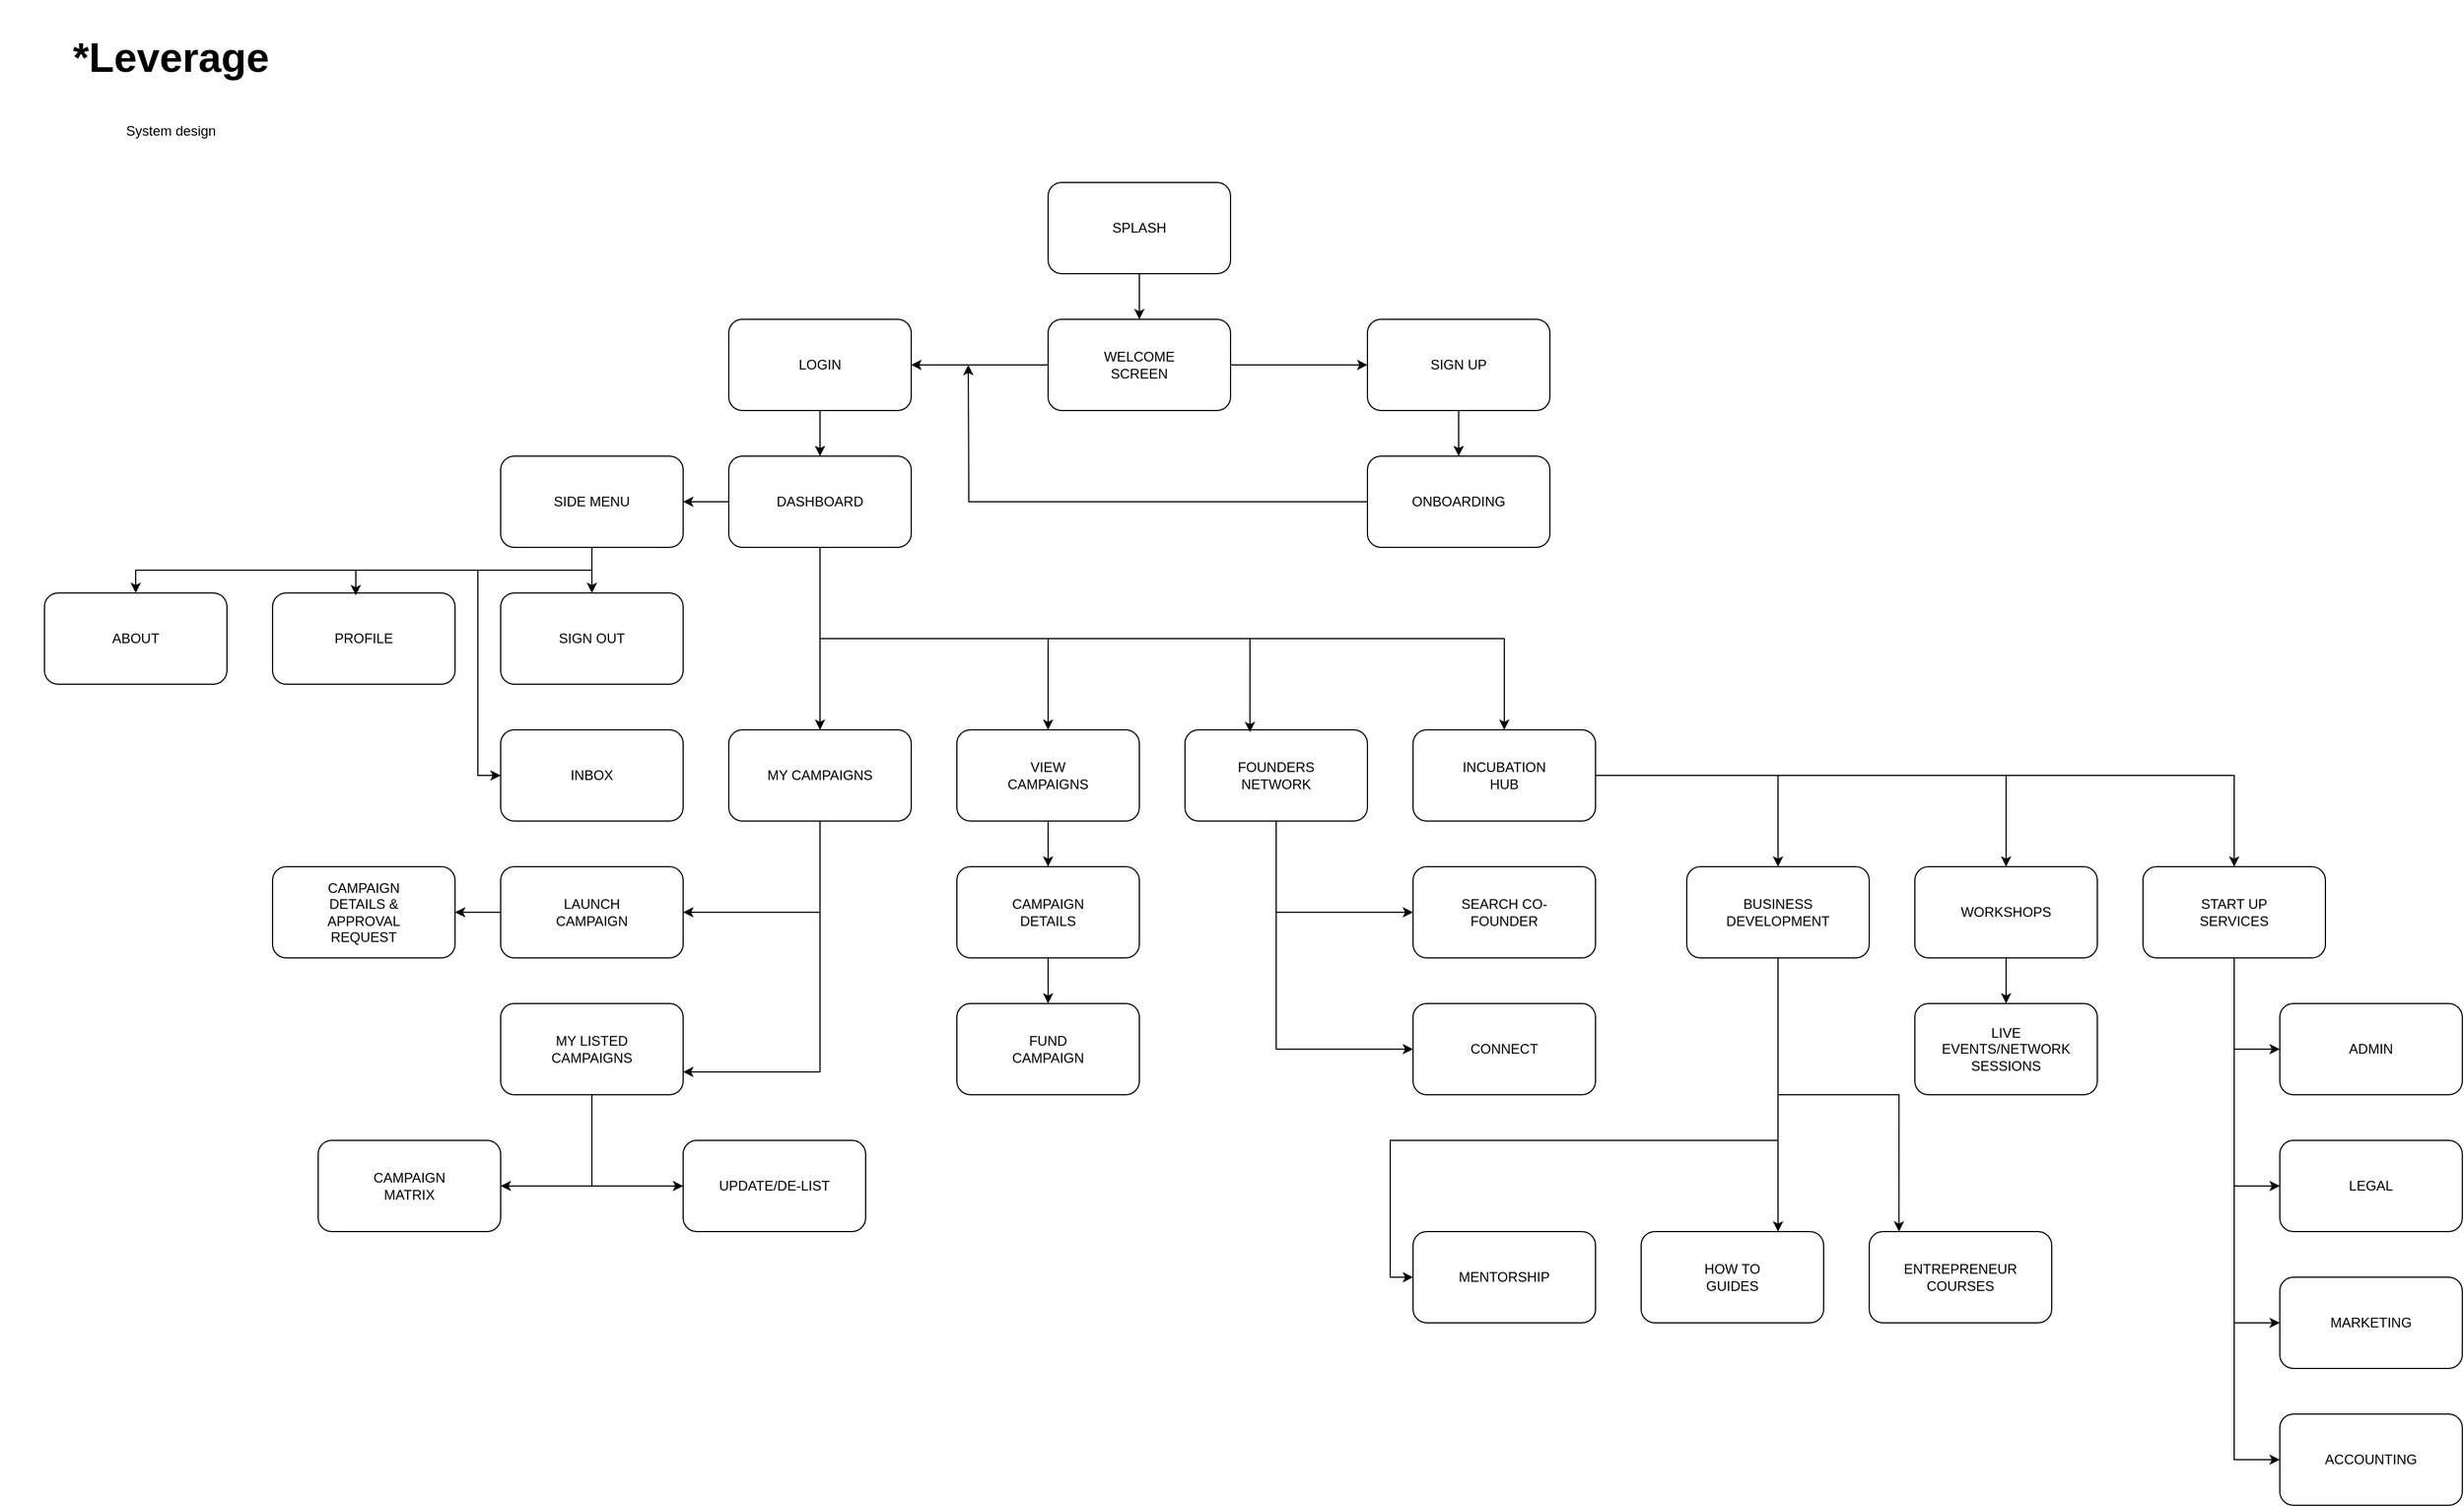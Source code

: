 <mxfile version="14.6.13" type="device"><diagram id="YHV6tKAvqgMJ5rD_SbO2" name="Page-1"><mxGraphModel dx="1422" dy="822" grid="1" gridSize="10" guides="1" tooltips="1" connect="1" arrows="1" fold="1" page="1" pageScale="1" pageWidth="2336" pageHeight="1654" math="0" shadow="0"><root><mxCell id="0"/><mxCell id="1" parent="0"/><mxCell id="DK4OvTOkJoZ1-mjbu2nH-1" value="&lt;b&gt;&lt;font style=&quot;font-size: 36px&quot;&gt;*Leverage&lt;/font&gt;&lt;/b&gt;" style="text;html=1;strokeColor=none;fillColor=none;align=center;verticalAlign=middle;whiteSpace=wrap;rounded=0;" parent="1" vertex="1"><mxGeometry x="1" width="300" height="100" as="geometry"/></mxCell><mxCell id="DK4OvTOkJoZ1-mjbu2nH-2" value="System design" style="text;html=1;strokeColor=none;fillColor=none;align=center;verticalAlign=middle;whiteSpace=wrap;rounded=0;" parent="1" vertex="1"><mxGeometry x="101" y="100" width="100" height="30" as="geometry"/></mxCell><mxCell id="DK4OvTOkJoZ1-mjbu2nH-7" value="" style="group" parent="1" vertex="1" connectable="0"><mxGeometry x="920" y="160" width="160" height="80" as="geometry"/></mxCell><mxCell id="DK4OvTOkJoZ1-mjbu2nH-5" value="" style="rounded=1;whiteSpace=wrap;html=1;" parent="DK4OvTOkJoZ1-mjbu2nH-7" vertex="1"><mxGeometry width="160" height="80" as="geometry"/></mxCell><mxCell id="DK4OvTOkJoZ1-mjbu2nH-6" value="SPLASH" style="text;html=1;strokeColor=none;fillColor=none;align=center;verticalAlign=middle;whiteSpace=wrap;rounded=0;" parent="DK4OvTOkJoZ1-mjbu2nH-7" vertex="1"><mxGeometry x="30" y="25" width="100" height="30" as="geometry"/></mxCell><mxCell id="DK4OvTOkJoZ1-mjbu2nH-8" value="" style="group" parent="1" vertex="1" connectable="0"><mxGeometry x="640" y="280" width="160" height="80" as="geometry"/></mxCell><mxCell id="DK4OvTOkJoZ1-mjbu2nH-9" value="" style="rounded=1;whiteSpace=wrap;html=1;" parent="DK4OvTOkJoZ1-mjbu2nH-8" vertex="1"><mxGeometry width="160" height="80" as="geometry"/></mxCell><mxCell id="DK4OvTOkJoZ1-mjbu2nH-10" value="LOGIN" style="text;html=1;strokeColor=none;fillColor=none;align=center;verticalAlign=middle;whiteSpace=wrap;rounded=0;" parent="DK4OvTOkJoZ1-mjbu2nH-8" vertex="1"><mxGeometry x="30" y="25" width="100" height="30" as="geometry"/></mxCell><mxCell id="DK4OvTOkJoZ1-mjbu2nH-11" value="" style="group" parent="1" vertex="1" connectable="0"><mxGeometry x="1200" y="280" width="160" height="80" as="geometry"/></mxCell><mxCell id="DK4OvTOkJoZ1-mjbu2nH-3" value="" style="rounded=1;whiteSpace=wrap;html=1;" parent="DK4OvTOkJoZ1-mjbu2nH-11" vertex="1"><mxGeometry width="160" height="80" as="geometry"/></mxCell><mxCell id="DK4OvTOkJoZ1-mjbu2nH-4" value="SIGN UP" style="text;html=1;strokeColor=none;fillColor=none;align=center;verticalAlign=middle;whiteSpace=wrap;rounded=0;" parent="DK4OvTOkJoZ1-mjbu2nH-11" vertex="1"><mxGeometry x="30" y="25" width="100" height="30" as="geometry"/></mxCell><mxCell id="DK4OvTOkJoZ1-mjbu2nH-12" value="" style="group" parent="1" vertex="1" connectable="0"><mxGeometry x="1200" y="400" width="160" height="80" as="geometry"/></mxCell><mxCell id="DK4OvTOkJoZ1-mjbu2nH-13" value="" style="rounded=1;whiteSpace=wrap;html=1;" parent="DK4OvTOkJoZ1-mjbu2nH-12" vertex="1"><mxGeometry width="160" height="80" as="geometry"/></mxCell><mxCell id="DK4OvTOkJoZ1-mjbu2nH-14" value="ONBOARDING" style="text;html=1;strokeColor=none;fillColor=none;align=center;verticalAlign=middle;whiteSpace=wrap;rounded=0;" parent="DK4OvTOkJoZ1-mjbu2nH-12" vertex="1"><mxGeometry x="30" y="25" width="100" height="30" as="geometry"/></mxCell><mxCell id="DK4OvTOkJoZ1-mjbu2nH-15" value="" style="group" parent="1" vertex="1" connectable="0"><mxGeometry x="920" y="280" width="160" height="80" as="geometry"/></mxCell><mxCell id="DK4OvTOkJoZ1-mjbu2nH-16" value="" style="rounded=1;whiteSpace=wrap;html=1;" parent="DK4OvTOkJoZ1-mjbu2nH-15" vertex="1"><mxGeometry width="160" height="80" as="geometry"/></mxCell><mxCell id="DK4OvTOkJoZ1-mjbu2nH-17" value="WELCOME SCREEN" style="text;html=1;strokeColor=none;fillColor=none;align=center;verticalAlign=middle;whiteSpace=wrap;rounded=0;" parent="DK4OvTOkJoZ1-mjbu2nH-15" vertex="1"><mxGeometry x="30" y="25" width="100" height="30" as="geometry"/></mxCell><mxCell id="DK4OvTOkJoZ1-mjbu2nH-18" value="" style="group" parent="1" vertex="1" connectable="0"><mxGeometry x="640" y="400" width="160" height="80" as="geometry"/></mxCell><mxCell id="DK4OvTOkJoZ1-mjbu2nH-19" value="" style="rounded=1;whiteSpace=wrap;html=1;" parent="DK4OvTOkJoZ1-mjbu2nH-18" vertex="1"><mxGeometry width="160" height="80" as="geometry"/></mxCell><mxCell id="DK4OvTOkJoZ1-mjbu2nH-20" value="DASHBOARD" style="text;html=1;strokeColor=none;fillColor=none;align=center;verticalAlign=middle;whiteSpace=wrap;rounded=0;" parent="DK4OvTOkJoZ1-mjbu2nH-18" vertex="1"><mxGeometry x="30" y="25" width="100" height="30" as="geometry"/></mxCell><mxCell id="DK4OvTOkJoZ1-mjbu2nH-21" value="" style="group" parent="1" vertex="1" connectable="0"><mxGeometry x="240" y="520" width="160" height="80" as="geometry"/></mxCell><mxCell id="DK4OvTOkJoZ1-mjbu2nH-22" value="" style="rounded=1;whiteSpace=wrap;html=1;" parent="DK4OvTOkJoZ1-mjbu2nH-21" vertex="1"><mxGeometry width="160" height="80" as="geometry"/></mxCell><mxCell id="DK4OvTOkJoZ1-mjbu2nH-23" value="PROFILE" style="text;html=1;strokeColor=none;fillColor=none;align=center;verticalAlign=middle;whiteSpace=wrap;rounded=0;" parent="DK4OvTOkJoZ1-mjbu2nH-21" vertex="1"><mxGeometry x="30" y="25" width="100" height="30" as="geometry"/></mxCell><mxCell id="DK4OvTOkJoZ1-mjbu2nH-24" value="" style="group" parent="1" vertex="1" connectable="0"><mxGeometry x="640" y="640" width="160" height="80" as="geometry"/></mxCell><mxCell id="DK4OvTOkJoZ1-mjbu2nH-25" value="" style="rounded=1;whiteSpace=wrap;html=1;" parent="DK4OvTOkJoZ1-mjbu2nH-24" vertex="1"><mxGeometry width="160" height="80" as="geometry"/></mxCell><mxCell id="DK4OvTOkJoZ1-mjbu2nH-26" value="MY CAMPAIGNS" style="text;html=1;strokeColor=none;fillColor=none;align=center;verticalAlign=middle;whiteSpace=wrap;rounded=0;" parent="DK4OvTOkJoZ1-mjbu2nH-24" vertex="1"><mxGeometry x="30" y="25" width="100" height="30" as="geometry"/></mxCell><mxCell id="DK4OvTOkJoZ1-mjbu2nH-33" value="" style="group" parent="1" vertex="1" connectable="0"><mxGeometry x="440" y="400" width="160" height="80" as="geometry"/></mxCell><mxCell id="DK4OvTOkJoZ1-mjbu2nH-34" value="" style="rounded=1;whiteSpace=wrap;html=1;" parent="DK4OvTOkJoZ1-mjbu2nH-33" vertex="1"><mxGeometry width="160" height="80" as="geometry"/></mxCell><mxCell id="DK4OvTOkJoZ1-mjbu2nH-35" value="SIDE MENU" style="text;html=1;strokeColor=none;fillColor=none;align=center;verticalAlign=middle;whiteSpace=wrap;rounded=0;" parent="DK4OvTOkJoZ1-mjbu2nH-33" vertex="1"><mxGeometry x="30" y="25" width="100" height="30" as="geometry"/></mxCell><mxCell id="DK4OvTOkJoZ1-mjbu2nH-36" value="" style="group" parent="1" vertex="1" connectable="0"><mxGeometry x="440" y="520" width="160" height="80" as="geometry"/></mxCell><mxCell id="DK4OvTOkJoZ1-mjbu2nH-37" value="" style="rounded=1;whiteSpace=wrap;html=1;" parent="DK4OvTOkJoZ1-mjbu2nH-36" vertex="1"><mxGeometry width="160" height="80" as="geometry"/></mxCell><mxCell id="DK4OvTOkJoZ1-mjbu2nH-38" value="SIGN OUT" style="text;html=1;strokeColor=none;fillColor=none;align=center;verticalAlign=middle;whiteSpace=wrap;rounded=0;" parent="DK4OvTOkJoZ1-mjbu2nH-36" vertex="1"><mxGeometry x="30" y="25" width="100" height="30" as="geometry"/></mxCell><mxCell id="DK4OvTOkJoZ1-mjbu2nH-39" value="" style="group" parent="1" vertex="1" connectable="0"><mxGeometry x="440" y="760" width="160" height="80" as="geometry"/></mxCell><mxCell id="DK4OvTOkJoZ1-mjbu2nH-40" value="" style="rounded=1;whiteSpace=wrap;html=1;" parent="DK4OvTOkJoZ1-mjbu2nH-39" vertex="1"><mxGeometry width="160" height="80" as="geometry"/></mxCell><mxCell id="DK4OvTOkJoZ1-mjbu2nH-41" value="LAUNCH CAMPAIGN" style="text;html=1;strokeColor=none;fillColor=none;align=center;verticalAlign=middle;whiteSpace=wrap;rounded=0;" parent="DK4OvTOkJoZ1-mjbu2nH-39" vertex="1"><mxGeometry x="30" y="25" width="100" height="30" as="geometry"/></mxCell><mxCell id="DK4OvTOkJoZ1-mjbu2nH-42" value="" style="group" parent="1" vertex="1" connectable="0"><mxGeometry x="840" y="640" width="160" height="80" as="geometry"/></mxCell><mxCell id="DK4OvTOkJoZ1-mjbu2nH-43" value="" style="rounded=1;whiteSpace=wrap;html=1;" parent="DK4OvTOkJoZ1-mjbu2nH-42" vertex="1"><mxGeometry width="160" height="80" as="geometry"/></mxCell><mxCell id="DK4OvTOkJoZ1-mjbu2nH-44" value="VIEW CAMPAIGNS" style="text;html=1;strokeColor=none;fillColor=none;align=center;verticalAlign=middle;whiteSpace=wrap;rounded=0;" parent="DK4OvTOkJoZ1-mjbu2nH-42" vertex="1"><mxGeometry x="30" y="25" width="100" height="30" as="geometry"/></mxCell><mxCell id="DK4OvTOkJoZ1-mjbu2nH-45" value="" style="group" parent="1" vertex="1" connectable="0"><mxGeometry x="1240" y="880" width="160" height="80" as="geometry"/></mxCell><mxCell id="DK4OvTOkJoZ1-mjbu2nH-46" value="" style="rounded=1;whiteSpace=wrap;html=1;" parent="DK4OvTOkJoZ1-mjbu2nH-45" vertex="1"><mxGeometry width="160" height="80" as="geometry"/></mxCell><mxCell id="DK4OvTOkJoZ1-mjbu2nH-47" value="CONNECT" style="text;html=1;strokeColor=none;fillColor=none;align=center;verticalAlign=middle;whiteSpace=wrap;rounded=0;" parent="DK4OvTOkJoZ1-mjbu2nH-45" vertex="1"><mxGeometry x="30" y="25" width="100" height="30" as="geometry"/></mxCell><mxCell id="DK4OvTOkJoZ1-mjbu2nH-48" value="" style="group" parent="1" vertex="1" connectable="0"><mxGeometry x="1040" y="640" width="160" height="80" as="geometry"/></mxCell><mxCell id="DK4OvTOkJoZ1-mjbu2nH-49" value="" style="rounded=1;whiteSpace=wrap;html=1;" parent="DK4OvTOkJoZ1-mjbu2nH-48" vertex="1"><mxGeometry width="160" height="80" as="geometry"/></mxCell><mxCell id="DK4OvTOkJoZ1-mjbu2nH-50" value="FOUNDERS NETWORK" style="text;html=1;strokeColor=none;fillColor=none;align=center;verticalAlign=middle;whiteSpace=wrap;rounded=0;" parent="DK4OvTOkJoZ1-mjbu2nH-48" vertex="1"><mxGeometry x="30" y="25" width="100" height="30" as="geometry"/></mxCell><mxCell id="DK4OvTOkJoZ1-mjbu2nH-51" value="" style="group" parent="1" vertex="1" connectable="0"><mxGeometry x="440" y="880" width="160" height="80" as="geometry"/></mxCell><mxCell id="DK4OvTOkJoZ1-mjbu2nH-52" value="" style="rounded=1;whiteSpace=wrap;html=1;" parent="DK4OvTOkJoZ1-mjbu2nH-51" vertex="1"><mxGeometry width="160" height="80" as="geometry"/></mxCell><mxCell id="DK4OvTOkJoZ1-mjbu2nH-53" value="MY LISTED CAMPAIGNS" style="text;html=1;strokeColor=none;fillColor=none;align=center;verticalAlign=middle;whiteSpace=wrap;rounded=0;" parent="DK4OvTOkJoZ1-mjbu2nH-51" vertex="1"><mxGeometry x="30" y="25" width="100" height="30" as="geometry"/></mxCell><mxCell id="DK4OvTOkJoZ1-mjbu2nH-54" value="" style="group" parent="1" vertex="1" connectable="0"><mxGeometry x="840" y="880" width="160" height="80" as="geometry"/></mxCell><mxCell id="DK4OvTOkJoZ1-mjbu2nH-55" value="" style="rounded=1;whiteSpace=wrap;html=1;" parent="DK4OvTOkJoZ1-mjbu2nH-54" vertex="1"><mxGeometry width="160" height="80" as="geometry"/></mxCell><mxCell id="DK4OvTOkJoZ1-mjbu2nH-56" value="FUND CAMPAIGN" style="text;html=1;strokeColor=none;fillColor=none;align=center;verticalAlign=middle;whiteSpace=wrap;rounded=0;" parent="DK4OvTOkJoZ1-mjbu2nH-54" vertex="1"><mxGeometry x="30" y="25" width="100" height="30" as="geometry"/></mxCell><mxCell id="DK4OvTOkJoZ1-mjbu2nH-57" value="" style="group" parent="1" vertex="1" connectable="0"><mxGeometry x="1240" y="760" width="160" height="80" as="geometry"/></mxCell><mxCell id="DK4OvTOkJoZ1-mjbu2nH-58" value="" style="rounded=1;whiteSpace=wrap;html=1;" parent="DK4OvTOkJoZ1-mjbu2nH-57" vertex="1"><mxGeometry width="160" height="80" as="geometry"/></mxCell><mxCell id="DK4OvTOkJoZ1-mjbu2nH-59" value="SEARCH CO-FOUNDER" style="text;html=1;strokeColor=none;fillColor=none;align=center;verticalAlign=middle;whiteSpace=wrap;rounded=0;" parent="DK4OvTOkJoZ1-mjbu2nH-57" vertex="1"><mxGeometry x="30" y="25" width="100" height="30" as="geometry"/></mxCell><mxCell id="DK4OvTOkJoZ1-mjbu2nH-60" value="" style="group" parent="1" vertex="1" connectable="0"><mxGeometry x="840" y="760" width="160" height="80" as="geometry"/></mxCell><mxCell id="DK4OvTOkJoZ1-mjbu2nH-61" value="" style="rounded=1;whiteSpace=wrap;html=1;" parent="DK4OvTOkJoZ1-mjbu2nH-60" vertex="1"><mxGeometry width="160" height="80" as="geometry"/></mxCell><mxCell id="DK4OvTOkJoZ1-mjbu2nH-62" value="CAMPAIGN DETAILS" style="text;html=1;strokeColor=none;fillColor=none;align=center;verticalAlign=middle;whiteSpace=wrap;rounded=0;" parent="DK4OvTOkJoZ1-mjbu2nH-60" vertex="1"><mxGeometry x="30" y="25" width="100" height="30" as="geometry"/></mxCell><mxCell id="DK4OvTOkJoZ1-mjbu2nH-64" value="" style="group" parent="1" vertex="1" connectable="0"><mxGeometry x="600" y="1000" width="160" height="80" as="geometry"/></mxCell><mxCell id="DK4OvTOkJoZ1-mjbu2nH-65" value="" style="rounded=1;whiteSpace=wrap;html=1;" parent="DK4OvTOkJoZ1-mjbu2nH-64" vertex="1"><mxGeometry width="160" height="80" as="geometry"/></mxCell><mxCell id="DK4OvTOkJoZ1-mjbu2nH-66" value="UPDATE/DE-LIST" style="text;html=1;strokeColor=none;fillColor=none;align=center;verticalAlign=middle;whiteSpace=wrap;rounded=0;" parent="DK4OvTOkJoZ1-mjbu2nH-64" vertex="1"><mxGeometry x="30" y="25" width="100" height="30" as="geometry"/></mxCell><mxCell id="DK4OvTOkJoZ1-mjbu2nH-67" value="" style="group" parent="1" vertex="1" connectable="0"><mxGeometry x="280" y="1000" width="160" height="80" as="geometry"/></mxCell><mxCell id="DK4OvTOkJoZ1-mjbu2nH-68" value="" style="rounded=1;whiteSpace=wrap;html=1;" parent="DK4OvTOkJoZ1-mjbu2nH-67" vertex="1"><mxGeometry width="160" height="80" as="geometry"/></mxCell><mxCell id="DK4OvTOkJoZ1-mjbu2nH-69" value="CAMPAIGN MATRIX" style="text;html=1;strokeColor=none;fillColor=none;align=center;verticalAlign=middle;whiteSpace=wrap;rounded=0;" parent="DK4OvTOkJoZ1-mjbu2nH-67" vertex="1"><mxGeometry x="30" y="25" width="100" height="30" as="geometry"/></mxCell><mxCell id="DK4OvTOkJoZ1-mjbu2nH-70" value="" style="group" parent="1" vertex="1" connectable="0"><mxGeometry x="240" y="760" width="160" height="80" as="geometry"/></mxCell><mxCell id="DK4OvTOkJoZ1-mjbu2nH-71" value="" style="rounded=1;whiteSpace=wrap;html=1;" parent="DK4OvTOkJoZ1-mjbu2nH-70" vertex="1"><mxGeometry width="160" height="80" as="geometry"/></mxCell><mxCell id="DK4OvTOkJoZ1-mjbu2nH-72" value="CAMPAIGN DETAILS &amp;amp; APPROVAL REQUEST" style="text;html=1;strokeColor=none;fillColor=none;align=center;verticalAlign=middle;whiteSpace=wrap;rounded=0;" parent="DK4OvTOkJoZ1-mjbu2nH-70" vertex="1"><mxGeometry x="30" y="25" width="100" height="30" as="geometry"/></mxCell><mxCell id="DK4OvTOkJoZ1-mjbu2nH-73" style="edgeStyle=orthogonalEdgeStyle;rounded=0;orthogonalLoop=1;jettySize=auto;html=1;exitX=0.5;exitY=1;exitDx=0;exitDy=0;entryX=0.5;entryY=0;entryDx=0;entryDy=0;" parent="1" source="DK4OvTOkJoZ1-mjbu2nH-5" target="DK4OvTOkJoZ1-mjbu2nH-16" edge="1"><mxGeometry relative="1" as="geometry"/></mxCell><mxCell id="DK4OvTOkJoZ1-mjbu2nH-74" style="edgeStyle=orthogonalEdgeStyle;rounded=0;orthogonalLoop=1;jettySize=auto;html=1;exitX=1;exitY=0.5;exitDx=0;exitDy=0;entryX=0;entryY=0.5;entryDx=0;entryDy=0;" parent="1" source="DK4OvTOkJoZ1-mjbu2nH-16" target="DK4OvTOkJoZ1-mjbu2nH-3" edge="1"><mxGeometry relative="1" as="geometry"/></mxCell><mxCell id="DK4OvTOkJoZ1-mjbu2nH-75" style="edgeStyle=orthogonalEdgeStyle;rounded=0;orthogonalLoop=1;jettySize=auto;html=1;exitX=0;exitY=0.5;exitDx=0;exitDy=0;entryX=1;entryY=0.5;entryDx=0;entryDy=0;" parent="1" source="DK4OvTOkJoZ1-mjbu2nH-16" target="DK4OvTOkJoZ1-mjbu2nH-9" edge="1"><mxGeometry relative="1" as="geometry"/></mxCell><mxCell id="DK4OvTOkJoZ1-mjbu2nH-76" style="edgeStyle=orthogonalEdgeStyle;rounded=0;orthogonalLoop=1;jettySize=auto;html=1;exitX=0.5;exitY=1;exitDx=0;exitDy=0;entryX=0.5;entryY=0;entryDx=0;entryDy=0;" parent="1" source="DK4OvTOkJoZ1-mjbu2nH-3" target="DK4OvTOkJoZ1-mjbu2nH-13" edge="1"><mxGeometry relative="1" as="geometry"/></mxCell><mxCell id="DK4OvTOkJoZ1-mjbu2nH-77" style="edgeStyle=orthogonalEdgeStyle;rounded=0;orthogonalLoop=1;jettySize=auto;html=1;exitX=0;exitY=0.5;exitDx=0;exitDy=0;" parent="1" source="DK4OvTOkJoZ1-mjbu2nH-13" edge="1"><mxGeometry relative="1" as="geometry"><mxPoint x="850" y="320" as="targetPoint"/></mxGeometry></mxCell><mxCell id="DK4OvTOkJoZ1-mjbu2nH-78" style="edgeStyle=orthogonalEdgeStyle;rounded=0;orthogonalLoop=1;jettySize=auto;html=1;exitX=0.5;exitY=1;exitDx=0;exitDy=0;entryX=0.5;entryY=0;entryDx=0;entryDy=0;" parent="1" source="DK4OvTOkJoZ1-mjbu2nH-9" target="DK4OvTOkJoZ1-mjbu2nH-19" edge="1"><mxGeometry relative="1" as="geometry"/></mxCell><mxCell id="DK4OvTOkJoZ1-mjbu2nH-79" style="edgeStyle=orthogonalEdgeStyle;rounded=0;orthogonalLoop=1;jettySize=auto;html=1;exitX=0;exitY=0.5;exitDx=0;exitDy=0;entryX=1;entryY=0.5;entryDx=0;entryDy=0;" parent="1" source="DK4OvTOkJoZ1-mjbu2nH-19" target="DK4OvTOkJoZ1-mjbu2nH-34" edge="1"><mxGeometry relative="1" as="geometry"/></mxCell><mxCell id="DK4OvTOkJoZ1-mjbu2nH-80" style="edgeStyle=orthogonalEdgeStyle;rounded=0;orthogonalLoop=1;jettySize=auto;html=1;exitX=0.5;exitY=1;exitDx=0;exitDy=0;entryX=0.5;entryY=0;entryDx=0;entryDy=0;" parent="1" source="DK4OvTOkJoZ1-mjbu2nH-34" target="DK4OvTOkJoZ1-mjbu2nH-37" edge="1"><mxGeometry relative="1" as="geometry"/></mxCell><mxCell id="DK4OvTOkJoZ1-mjbu2nH-81" style="edgeStyle=orthogonalEdgeStyle;rounded=0;orthogonalLoop=1;jettySize=auto;html=1;exitX=0.5;exitY=1;exitDx=0;exitDy=0;entryX=0.456;entryY=0.025;entryDx=0;entryDy=0;entryPerimeter=0;" parent="1" source="DK4OvTOkJoZ1-mjbu2nH-34" target="DK4OvTOkJoZ1-mjbu2nH-22" edge="1"><mxGeometry relative="1" as="geometry"/></mxCell><mxCell id="DK4OvTOkJoZ1-mjbu2nH-82" style="edgeStyle=orthogonalEdgeStyle;rounded=0;orthogonalLoop=1;jettySize=auto;html=1;exitX=0.5;exitY=1;exitDx=0;exitDy=0;entryX=0.5;entryY=0;entryDx=0;entryDy=0;" parent="1" source="DK4OvTOkJoZ1-mjbu2nH-19" target="DK4OvTOkJoZ1-mjbu2nH-25" edge="1"><mxGeometry relative="1" as="geometry"/></mxCell><mxCell id="DK4OvTOkJoZ1-mjbu2nH-83" style="edgeStyle=orthogonalEdgeStyle;rounded=0;orthogonalLoop=1;jettySize=auto;html=1;exitX=0.5;exitY=1;exitDx=0;exitDy=0;entryX=0.5;entryY=0;entryDx=0;entryDy=0;" parent="1" source="DK4OvTOkJoZ1-mjbu2nH-19" target="DK4OvTOkJoZ1-mjbu2nH-43" edge="1"><mxGeometry relative="1" as="geometry"/></mxCell><mxCell id="DK4OvTOkJoZ1-mjbu2nH-84" style="edgeStyle=orthogonalEdgeStyle;rounded=0;orthogonalLoop=1;jettySize=auto;html=1;exitX=0.5;exitY=1;exitDx=0;exitDy=0;entryX=0.356;entryY=0.025;entryDx=0;entryDy=0;entryPerimeter=0;" parent="1" source="DK4OvTOkJoZ1-mjbu2nH-19" target="DK4OvTOkJoZ1-mjbu2nH-49" edge="1"><mxGeometry relative="1" as="geometry"/></mxCell><mxCell id="DK4OvTOkJoZ1-mjbu2nH-85" style="edgeStyle=orthogonalEdgeStyle;rounded=0;orthogonalLoop=1;jettySize=auto;html=1;exitX=0.5;exitY=1;exitDx=0;exitDy=0;entryX=1;entryY=0.5;entryDx=0;entryDy=0;" parent="1" source="DK4OvTOkJoZ1-mjbu2nH-25" target="DK4OvTOkJoZ1-mjbu2nH-40" edge="1"><mxGeometry relative="1" as="geometry"/></mxCell><mxCell id="DK4OvTOkJoZ1-mjbu2nH-86" style="edgeStyle=orthogonalEdgeStyle;rounded=0;orthogonalLoop=1;jettySize=auto;html=1;exitX=0.5;exitY=1;exitDx=0;exitDy=0;entryX=1;entryY=0.75;entryDx=0;entryDy=0;" parent="1" source="DK4OvTOkJoZ1-mjbu2nH-25" target="DK4OvTOkJoZ1-mjbu2nH-52" edge="1"><mxGeometry relative="1" as="geometry"/></mxCell><mxCell id="DK4OvTOkJoZ1-mjbu2nH-87" style="edgeStyle=orthogonalEdgeStyle;rounded=0;orthogonalLoop=1;jettySize=auto;html=1;exitX=0.5;exitY=1;exitDx=0;exitDy=0;entryX=1;entryY=0.5;entryDx=0;entryDy=0;" parent="1" source="DK4OvTOkJoZ1-mjbu2nH-52" target="DK4OvTOkJoZ1-mjbu2nH-68" edge="1"><mxGeometry relative="1" as="geometry"/></mxCell><mxCell id="DK4OvTOkJoZ1-mjbu2nH-88" style="edgeStyle=orthogonalEdgeStyle;rounded=0;orthogonalLoop=1;jettySize=auto;html=1;exitX=0.5;exitY=1;exitDx=0;exitDy=0;entryX=0;entryY=0.5;entryDx=0;entryDy=0;" parent="1" source="DK4OvTOkJoZ1-mjbu2nH-52" target="DK4OvTOkJoZ1-mjbu2nH-65" edge="1"><mxGeometry relative="1" as="geometry"/></mxCell><mxCell id="DK4OvTOkJoZ1-mjbu2nH-89" style="edgeStyle=orthogonalEdgeStyle;rounded=0;orthogonalLoop=1;jettySize=auto;html=1;exitX=0;exitY=0.5;exitDx=0;exitDy=0;entryX=1;entryY=0.5;entryDx=0;entryDy=0;" parent="1" source="DK4OvTOkJoZ1-mjbu2nH-40" target="DK4OvTOkJoZ1-mjbu2nH-71" edge="1"><mxGeometry relative="1" as="geometry"/></mxCell><mxCell id="DK4OvTOkJoZ1-mjbu2nH-90" style="edgeStyle=orthogonalEdgeStyle;rounded=0;orthogonalLoop=1;jettySize=auto;html=1;exitX=0.5;exitY=1;exitDx=0;exitDy=0;entryX=0.5;entryY=0;entryDx=0;entryDy=0;" parent="1" source="DK4OvTOkJoZ1-mjbu2nH-43" target="DK4OvTOkJoZ1-mjbu2nH-61" edge="1"><mxGeometry relative="1" as="geometry"/></mxCell><mxCell id="DK4OvTOkJoZ1-mjbu2nH-91" style="edgeStyle=orthogonalEdgeStyle;rounded=0;orthogonalLoop=1;jettySize=auto;html=1;exitX=0.5;exitY=1;exitDx=0;exitDy=0;entryX=0.5;entryY=0;entryDx=0;entryDy=0;" parent="1" source="DK4OvTOkJoZ1-mjbu2nH-61" target="DK4OvTOkJoZ1-mjbu2nH-55" edge="1"><mxGeometry relative="1" as="geometry"/></mxCell><mxCell id="DK4OvTOkJoZ1-mjbu2nH-92" style="edgeStyle=orthogonalEdgeStyle;rounded=0;orthogonalLoop=1;jettySize=auto;html=1;exitX=0.5;exitY=1;exitDx=0;exitDy=0;entryX=0;entryY=0.5;entryDx=0;entryDy=0;" parent="1" source="DK4OvTOkJoZ1-mjbu2nH-49" target="DK4OvTOkJoZ1-mjbu2nH-58" edge="1"><mxGeometry relative="1" as="geometry"/></mxCell><mxCell id="DK4OvTOkJoZ1-mjbu2nH-93" style="edgeStyle=orthogonalEdgeStyle;rounded=0;orthogonalLoop=1;jettySize=auto;html=1;exitX=0.5;exitY=1;exitDx=0;exitDy=0;entryX=0;entryY=0.5;entryDx=0;entryDy=0;" parent="1" source="DK4OvTOkJoZ1-mjbu2nH-49" target="DK4OvTOkJoZ1-mjbu2nH-46" edge="1"><mxGeometry relative="1" as="geometry"/></mxCell><mxCell id="CB7yCyLrwp45cMrKae4t-1" value="" style="group" parent="1" vertex="1" connectable="0"><mxGeometry x="1240" y="640" width="160" height="80" as="geometry"/></mxCell><mxCell id="CB7yCyLrwp45cMrKae4t-2" value="" style="rounded=1;whiteSpace=wrap;html=1;" parent="CB7yCyLrwp45cMrKae4t-1" vertex="1"><mxGeometry width="160" height="80" as="geometry"/></mxCell><mxCell id="CB7yCyLrwp45cMrKae4t-3" value="INCUBATION HUB" style="text;html=1;strokeColor=none;fillColor=none;align=center;verticalAlign=middle;whiteSpace=wrap;rounded=0;" parent="CB7yCyLrwp45cMrKae4t-1" vertex="1"><mxGeometry x="30" y="25" width="100" height="30" as="geometry"/></mxCell><mxCell id="CB7yCyLrwp45cMrKae4t-4" value="" style="group" parent="1" vertex="1" connectable="0"><mxGeometry x="1880" y="760" width="160" height="80" as="geometry"/></mxCell><mxCell id="CB7yCyLrwp45cMrKae4t-5" value="" style="rounded=1;whiteSpace=wrap;html=1;" parent="CB7yCyLrwp45cMrKae4t-4" vertex="1"><mxGeometry width="160" height="80" as="geometry"/></mxCell><mxCell id="CB7yCyLrwp45cMrKae4t-6" value="START UP SERVICES" style="text;html=1;strokeColor=none;fillColor=none;align=center;verticalAlign=middle;whiteSpace=wrap;rounded=0;" parent="CB7yCyLrwp45cMrKae4t-4" vertex="1"><mxGeometry x="30" y="25" width="100" height="30" as="geometry"/></mxCell><mxCell id="CB7yCyLrwp45cMrKae4t-7" value="" style="group" parent="1" vertex="1" connectable="0"><mxGeometry x="1680" y="760" width="160" height="80" as="geometry"/></mxCell><mxCell id="CB7yCyLrwp45cMrKae4t-8" value="" style="rounded=1;whiteSpace=wrap;html=1;" parent="CB7yCyLrwp45cMrKae4t-7" vertex="1"><mxGeometry width="160" height="80" as="geometry"/></mxCell><mxCell id="CB7yCyLrwp45cMrKae4t-9" value="WORKSHOPS" style="text;html=1;strokeColor=none;fillColor=none;align=center;verticalAlign=middle;whiteSpace=wrap;rounded=0;" parent="CB7yCyLrwp45cMrKae4t-7" vertex="1"><mxGeometry x="30" y="25" width="100" height="30" as="geometry"/></mxCell><mxCell id="CB7yCyLrwp45cMrKae4t-10" value="" style="group" parent="1" vertex="1" connectable="0"><mxGeometry x="1480" y="760" width="160" height="80" as="geometry"/></mxCell><mxCell id="CB7yCyLrwp45cMrKae4t-11" value="" style="rounded=1;whiteSpace=wrap;html=1;" parent="CB7yCyLrwp45cMrKae4t-10" vertex="1"><mxGeometry width="160" height="80" as="geometry"/></mxCell><mxCell id="CB7yCyLrwp45cMrKae4t-12" value="BUSINESS DEVELOPMENT" style="text;html=1;strokeColor=none;fillColor=none;align=center;verticalAlign=middle;whiteSpace=wrap;rounded=0;" parent="CB7yCyLrwp45cMrKae4t-10" vertex="1"><mxGeometry x="30" y="25" width="100" height="30" as="geometry"/></mxCell><mxCell id="CB7yCyLrwp45cMrKae4t-13" style="edgeStyle=orthogonalEdgeStyle;rounded=0;orthogonalLoop=1;jettySize=auto;html=1;exitX=1;exitY=0.5;exitDx=0;exitDy=0;entryX=0.5;entryY=0;entryDx=0;entryDy=0;" parent="1" source="CB7yCyLrwp45cMrKae4t-2" target="CB7yCyLrwp45cMrKae4t-11" edge="1"><mxGeometry relative="1" as="geometry"/></mxCell><mxCell id="CB7yCyLrwp45cMrKae4t-14" style="edgeStyle=orthogonalEdgeStyle;rounded=0;orthogonalLoop=1;jettySize=auto;html=1;exitX=1;exitY=0.5;exitDx=0;exitDy=0;entryX=0.5;entryY=0;entryDx=0;entryDy=0;" parent="1" source="CB7yCyLrwp45cMrKae4t-2" target="CB7yCyLrwp45cMrKae4t-8" edge="1"><mxGeometry relative="1" as="geometry"/></mxCell><mxCell id="CB7yCyLrwp45cMrKae4t-15" style="edgeStyle=orthogonalEdgeStyle;rounded=0;orthogonalLoop=1;jettySize=auto;html=1;exitX=1;exitY=0.5;exitDx=0;exitDy=0;entryX=0.5;entryY=0;entryDx=0;entryDy=0;" parent="1" source="CB7yCyLrwp45cMrKae4t-2" target="CB7yCyLrwp45cMrKae4t-5" edge="1"><mxGeometry relative="1" as="geometry"/></mxCell><mxCell id="CB7yCyLrwp45cMrKae4t-16" style="edgeStyle=orthogonalEdgeStyle;rounded=0;orthogonalLoop=1;jettySize=auto;html=1;exitX=0.5;exitY=1;exitDx=0;exitDy=0;" parent="1" source="DK4OvTOkJoZ1-mjbu2nH-19" target="CB7yCyLrwp45cMrKae4t-2" edge="1"><mxGeometry relative="1" as="geometry"/></mxCell><mxCell id="CB7yCyLrwp45cMrKae4t-17" value="" style="group" parent="1" vertex="1" connectable="0"><mxGeometry x="1440" y="1080" width="160" height="80" as="geometry"/></mxCell><mxCell id="CB7yCyLrwp45cMrKae4t-18" value="" style="rounded=1;whiteSpace=wrap;html=1;" parent="CB7yCyLrwp45cMrKae4t-17" vertex="1"><mxGeometry width="160" height="80" as="geometry"/></mxCell><mxCell id="CB7yCyLrwp45cMrKae4t-19" value="HOW TO GUIDES" style="text;html=1;strokeColor=none;fillColor=none;align=center;verticalAlign=middle;whiteSpace=wrap;rounded=0;" parent="CB7yCyLrwp45cMrKae4t-17" vertex="1"><mxGeometry x="30" y="25" width="100" height="30" as="geometry"/></mxCell><mxCell id="CB7yCyLrwp45cMrKae4t-20" value="" style="group" parent="1" vertex="1" connectable="0"><mxGeometry x="1240" y="1080" width="160" height="80" as="geometry"/></mxCell><mxCell id="CB7yCyLrwp45cMrKae4t-21" value="" style="rounded=1;whiteSpace=wrap;html=1;" parent="CB7yCyLrwp45cMrKae4t-20" vertex="1"><mxGeometry width="160" height="80" as="geometry"/></mxCell><mxCell id="CB7yCyLrwp45cMrKae4t-22" value="MENTORSHIP" style="text;html=1;strokeColor=none;fillColor=none;align=center;verticalAlign=middle;whiteSpace=wrap;rounded=0;" parent="CB7yCyLrwp45cMrKae4t-20" vertex="1"><mxGeometry x="30" y="25" width="100" height="30" as="geometry"/></mxCell><mxCell id="CB7yCyLrwp45cMrKae4t-23" value="" style="group" parent="1" vertex="1" connectable="0"><mxGeometry x="1640" y="1080" width="160" height="80" as="geometry"/></mxCell><mxCell id="CB7yCyLrwp45cMrKae4t-24" value="" style="rounded=1;whiteSpace=wrap;html=1;" parent="CB7yCyLrwp45cMrKae4t-23" vertex="1"><mxGeometry width="160" height="80" as="geometry"/></mxCell><mxCell id="CB7yCyLrwp45cMrKae4t-25" value="ENTREPRENEUR COURSES" style="text;html=1;strokeColor=none;fillColor=none;align=center;verticalAlign=middle;whiteSpace=wrap;rounded=0;" parent="CB7yCyLrwp45cMrKae4t-23" vertex="1"><mxGeometry x="30" y="25" width="100" height="30" as="geometry"/></mxCell><mxCell id="CB7yCyLrwp45cMrKae4t-26" value="" style="group" parent="1" vertex="1" connectable="0"><mxGeometry x="1680" y="880" width="160" height="80" as="geometry"/></mxCell><mxCell id="CB7yCyLrwp45cMrKae4t-27" value="" style="rounded=1;whiteSpace=wrap;html=1;" parent="CB7yCyLrwp45cMrKae4t-26" vertex="1"><mxGeometry width="160" height="80" as="geometry"/></mxCell><mxCell id="CB7yCyLrwp45cMrKae4t-28" value="LIVE EVENTS/NETWORK SESSIONS" style="text;html=1;strokeColor=none;fillColor=none;align=center;verticalAlign=middle;whiteSpace=wrap;rounded=0;" parent="CB7yCyLrwp45cMrKae4t-26" vertex="1"><mxGeometry x="30" y="25" width="100" height="30" as="geometry"/></mxCell><mxCell id="CB7yCyLrwp45cMrKae4t-35" style="edgeStyle=orthogonalEdgeStyle;rounded=0;orthogonalLoop=1;jettySize=auto;html=1;exitX=0.5;exitY=1;exitDx=0;exitDy=0;entryX=0;entryY=0.5;entryDx=0;entryDy=0;" parent="1" source="CB7yCyLrwp45cMrKae4t-11" target="CB7yCyLrwp45cMrKae4t-21" edge="1"><mxGeometry relative="1" as="geometry"><Array as="points"><mxPoint x="1560" y="1000"/><mxPoint x="1220" y="1000"/><mxPoint x="1220" y="1120"/></Array></mxGeometry></mxCell><mxCell id="CB7yCyLrwp45cMrKae4t-36" style="edgeStyle=orthogonalEdgeStyle;rounded=0;orthogonalLoop=1;jettySize=auto;html=1;exitX=0.5;exitY=1;exitDx=0;exitDy=0;entryX=0.75;entryY=0;entryDx=0;entryDy=0;" parent="1" source="CB7yCyLrwp45cMrKae4t-11" target="CB7yCyLrwp45cMrKae4t-18" edge="1"><mxGeometry relative="1" as="geometry"/></mxCell><mxCell id="CB7yCyLrwp45cMrKae4t-37" style="edgeStyle=orthogonalEdgeStyle;rounded=0;orthogonalLoop=1;jettySize=auto;html=1;exitX=0.5;exitY=1;exitDx=0;exitDy=0;entryX=0.163;entryY=0;entryDx=0;entryDy=0;entryPerimeter=0;" parent="1" source="CB7yCyLrwp45cMrKae4t-11" target="CB7yCyLrwp45cMrKae4t-24" edge="1"><mxGeometry relative="1" as="geometry"/></mxCell><mxCell id="CB7yCyLrwp45cMrKae4t-38" style="edgeStyle=orthogonalEdgeStyle;rounded=0;orthogonalLoop=1;jettySize=auto;html=1;exitX=0.5;exitY=1;exitDx=0;exitDy=0;entryX=0.5;entryY=0;entryDx=0;entryDy=0;" parent="1" source="CB7yCyLrwp45cMrKae4t-8" target="CB7yCyLrwp45cMrKae4t-27" edge="1"><mxGeometry relative="1" as="geometry"/></mxCell><mxCell id="CB7yCyLrwp45cMrKae4t-39" value="" style="group" parent="1" vertex="1" connectable="0"><mxGeometry x="2000" y="1120" width="160" height="80" as="geometry"/></mxCell><mxCell id="CB7yCyLrwp45cMrKae4t-40" value="" style="rounded=1;whiteSpace=wrap;html=1;" parent="CB7yCyLrwp45cMrKae4t-39" vertex="1"><mxGeometry width="160" height="80" as="geometry"/></mxCell><mxCell id="CB7yCyLrwp45cMrKae4t-41" value="MARKETING" style="text;html=1;strokeColor=none;fillColor=none;align=center;verticalAlign=middle;whiteSpace=wrap;rounded=0;" parent="CB7yCyLrwp45cMrKae4t-39" vertex="1"><mxGeometry x="30" y="25" width="100" height="30" as="geometry"/></mxCell><mxCell id="CB7yCyLrwp45cMrKae4t-42" value="" style="group" parent="1" vertex="1" connectable="0"><mxGeometry x="2000" y="1000" width="160" height="80" as="geometry"/></mxCell><mxCell id="CB7yCyLrwp45cMrKae4t-43" value="" style="rounded=1;whiteSpace=wrap;html=1;" parent="CB7yCyLrwp45cMrKae4t-42" vertex="1"><mxGeometry width="160" height="80" as="geometry"/></mxCell><mxCell id="CB7yCyLrwp45cMrKae4t-44" value="LEGAL" style="text;html=1;strokeColor=none;fillColor=none;align=center;verticalAlign=middle;whiteSpace=wrap;rounded=0;" parent="CB7yCyLrwp45cMrKae4t-42" vertex="1"><mxGeometry x="30" y="25" width="100" height="30" as="geometry"/></mxCell><mxCell id="CB7yCyLrwp45cMrKae4t-45" value="" style="group" parent="1" vertex="1" connectable="0"><mxGeometry x="2000" y="880" width="160" height="80" as="geometry"/></mxCell><mxCell id="CB7yCyLrwp45cMrKae4t-46" value="" style="rounded=1;whiteSpace=wrap;html=1;" parent="CB7yCyLrwp45cMrKae4t-45" vertex="1"><mxGeometry width="160" height="80" as="geometry"/></mxCell><mxCell id="CB7yCyLrwp45cMrKae4t-47" value="ADMIN" style="text;html=1;strokeColor=none;fillColor=none;align=center;verticalAlign=middle;whiteSpace=wrap;rounded=0;" parent="CB7yCyLrwp45cMrKae4t-45" vertex="1"><mxGeometry x="30" y="25" width="100" height="30" as="geometry"/></mxCell><mxCell id="CB7yCyLrwp45cMrKae4t-48" style="edgeStyle=orthogonalEdgeStyle;rounded=0;orthogonalLoop=1;jettySize=auto;html=1;exitX=0.5;exitY=1;exitDx=0;exitDy=0;entryX=0;entryY=0.5;entryDx=0;entryDy=0;" parent="1" source="CB7yCyLrwp45cMrKae4t-5" target="CB7yCyLrwp45cMrKae4t-46" edge="1"><mxGeometry relative="1" as="geometry"/></mxCell><mxCell id="CB7yCyLrwp45cMrKae4t-49" style="edgeStyle=orthogonalEdgeStyle;rounded=0;orthogonalLoop=1;jettySize=auto;html=1;exitX=0.5;exitY=1;exitDx=0;exitDy=0;entryX=0;entryY=0.5;entryDx=0;entryDy=0;" parent="1" source="CB7yCyLrwp45cMrKae4t-5" target="CB7yCyLrwp45cMrKae4t-43" edge="1"><mxGeometry relative="1" as="geometry"/></mxCell><mxCell id="CB7yCyLrwp45cMrKae4t-50" style="edgeStyle=orthogonalEdgeStyle;rounded=0;orthogonalLoop=1;jettySize=auto;html=1;exitX=0.5;exitY=1;exitDx=0;exitDy=0;entryX=0;entryY=0.5;entryDx=0;entryDy=0;" parent="1" source="CB7yCyLrwp45cMrKae4t-5" target="CB7yCyLrwp45cMrKae4t-40" edge="1"><mxGeometry relative="1" as="geometry"/></mxCell><mxCell id="CB7yCyLrwp45cMrKae4t-51" value="" style="group" parent="1" vertex="1" connectable="0"><mxGeometry x="2000" y="1240" width="160" height="80" as="geometry"/></mxCell><mxCell id="CB7yCyLrwp45cMrKae4t-52" value="" style="rounded=1;whiteSpace=wrap;html=1;" parent="CB7yCyLrwp45cMrKae4t-51" vertex="1"><mxGeometry width="160" height="80" as="geometry"/></mxCell><mxCell id="CB7yCyLrwp45cMrKae4t-53" value="ACCOUNTING" style="text;html=1;strokeColor=none;fillColor=none;align=center;verticalAlign=middle;whiteSpace=wrap;rounded=0;" parent="CB7yCyLrwp45cMrKae4t-51" vertex="1"><mxGeometry x="30" y="25" width="100" height="30" as="geometry"/></mxCell><mxCell id="CB7yCyLrwp45cMrKae4t-54" style="edgeStyle=orthogonalEdgeStyle;rounded=0;orthogonalLoop=1;jettySize=auto;html=1;exitX=0.5;exitY=1;exitDx=0;exitDy=0;entryX=0;entryY=0.5;entryDx=0;entryDy=0;" parent="1" source="CB7yCyLrwp45cMrKae4t-5" target="CB7yCyLrwp45cMrKae4t-52" edge="1"><mxGeometry relative="1" as="geometry"/></mxCell><mxCell id="JqwS6HOYad8fxtCjJVgq-1" value="" style="group" parent="1" vertex="1" connectable="0"><mxGeometry x="40" y="520" width="160" height="80" as="geometry"/></mxCell><mxCell id="JqwS6HOYad8fxtCjJVgq-2" value="" style="rounded=1;whiteSpace=wrap;html=1;" parent="JqwS6HOYad8fxtCjJVgq-1" vertex="1"><mxGeometry width="160" height="80" as="geometry"/></mxCell><mxCell id="JqwS6HOYad8fxtCjJVgq-3" value="ABOUT" style="text;html=1;strokeColor=none;fillColor=none;align=center;verticalAlign=middle;whiteSpace=wrap;rounded=0;" parent="JqwS6HOYad8fxtCjJVgq-1" vertex="1"><mxGeometry x="30" y="25" width="100" height="30" as="geometry"/></mxCell><mxCell id="JqwS6HOYad8fxtCjJVgq-4" style="edgeStyle=orthogonalEdgeStyle;rounded=0;orthogonalLoop=1;jettySize=auto;html=1;exitX=0.5;exitY=1;exitDx=0;exitDy=0;entryX=0.5;entryY=0;entryDx=0;entryDy=0;" parent="1" source="DK4OvTOkJoZ1-mjbu2nH-34" target="JqwS6HOYad8fxtCjJVgq-2" edge="1"><mxGeometry relative="1" as="geometry"/></mxCell><mxCell id="n61VBP4qKts1_4bjoYA9-1" value="" style="group" vertex="1" connectable="0" parent="1"><mxGeometry x="440" y="640" width="160" height="80" as="geometry"/></mxCell><mxCell id="n61VBP4qKts1_4bjoYA9-2" value="" style="rounded=1;whiteSpace=wrap;html=1;" vertex="1" parent="n61VBP4qKts1_4bjoYA9-1"><mxGeometry width="160" height="80" as="geometry"/></mxCell><mxCell id="n61VBP4qKts1_4bjoYA9-3" value="INBOX" style="text;html=1;strokeColor=none;fillColor=none;align=center;verticalAlign=middle;whiteSpace=wrap;rounded=0;" vertex="1" parent="n61VBP4qKts1_4bjoYA9-1"><mxGeometry x="30" y="25" width="100" height="30" as="geometry"/></mxCell><mxCell id="n61VBP4qKts1_4bjoYA9-4" style="edgeStyle=orthogonalEdgeStyle;rounded=0;orthogonalLoop=1;jettySize=auto;html=1;exitX=0.5;exitY=1;exitDx=0;exitDy=0;entryX=0;entryY=0.5;entryDx=0;entryDy=0;" edge="1" parent="1" source="DK4OvTOkJoZ1-mjbu2nH-34" target="n61VBP4qKts1_4bjoYA9-2"><mxGeometry relative="1" as="geometry"><Array as="points"><mxPoint x="520" y="500"/><mxPoint x="420" y="500"/><mxPoint x="420" y="680"/></Array></mxGeometry></mxCell></root></mxGraphModel></diagram></mxfile>